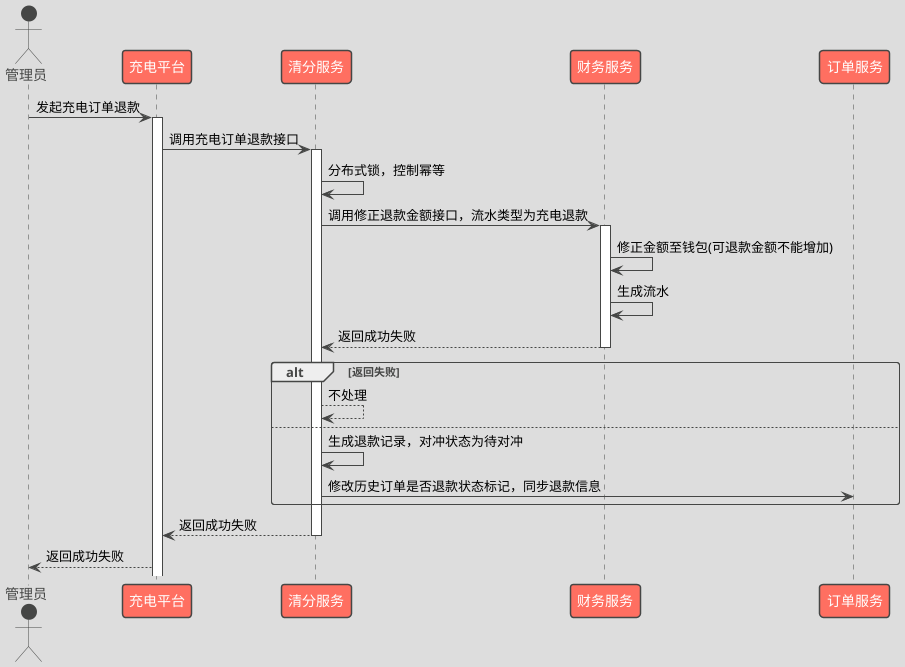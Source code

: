 @startuml
'https://plantuml.com/sequence-diagram
!theme toy

actor 管理员

管理员 -> 充电平台: 发起充电订单退款
activate 充电平台
充电平台 -> 清分服务: 调用充电订单退款接口
activate 清分服务
清分服务 -> 清分服务: 分布式锁，控制幂等
清分服务 -> 财务服务: 调用修正退款金额接口，流水类型为充电退款
activate 财务服务
财务服务 -> 财务服务: 修正金额至钱包(可退款金额不能增加)
财务服务 -> 财务服务: 生成流水
财务服务 --> 清分服务: 返回成功失败
deactivate 财务服务
alt 返回失败
    清分服务 --> 清分服务: 不处理
else
    清分服务 -> 清分服务: 生成退款记录，对冲状态为待对冲
    清分服务 -> 订单服务: 修改历史订单是否退款状态标记，同步退款信息
end
清分服务 --> 充电平台: 返回成功失败
deactivate 清分服务
充电平台 --> 管理员: 返回成功失败
@enduml
